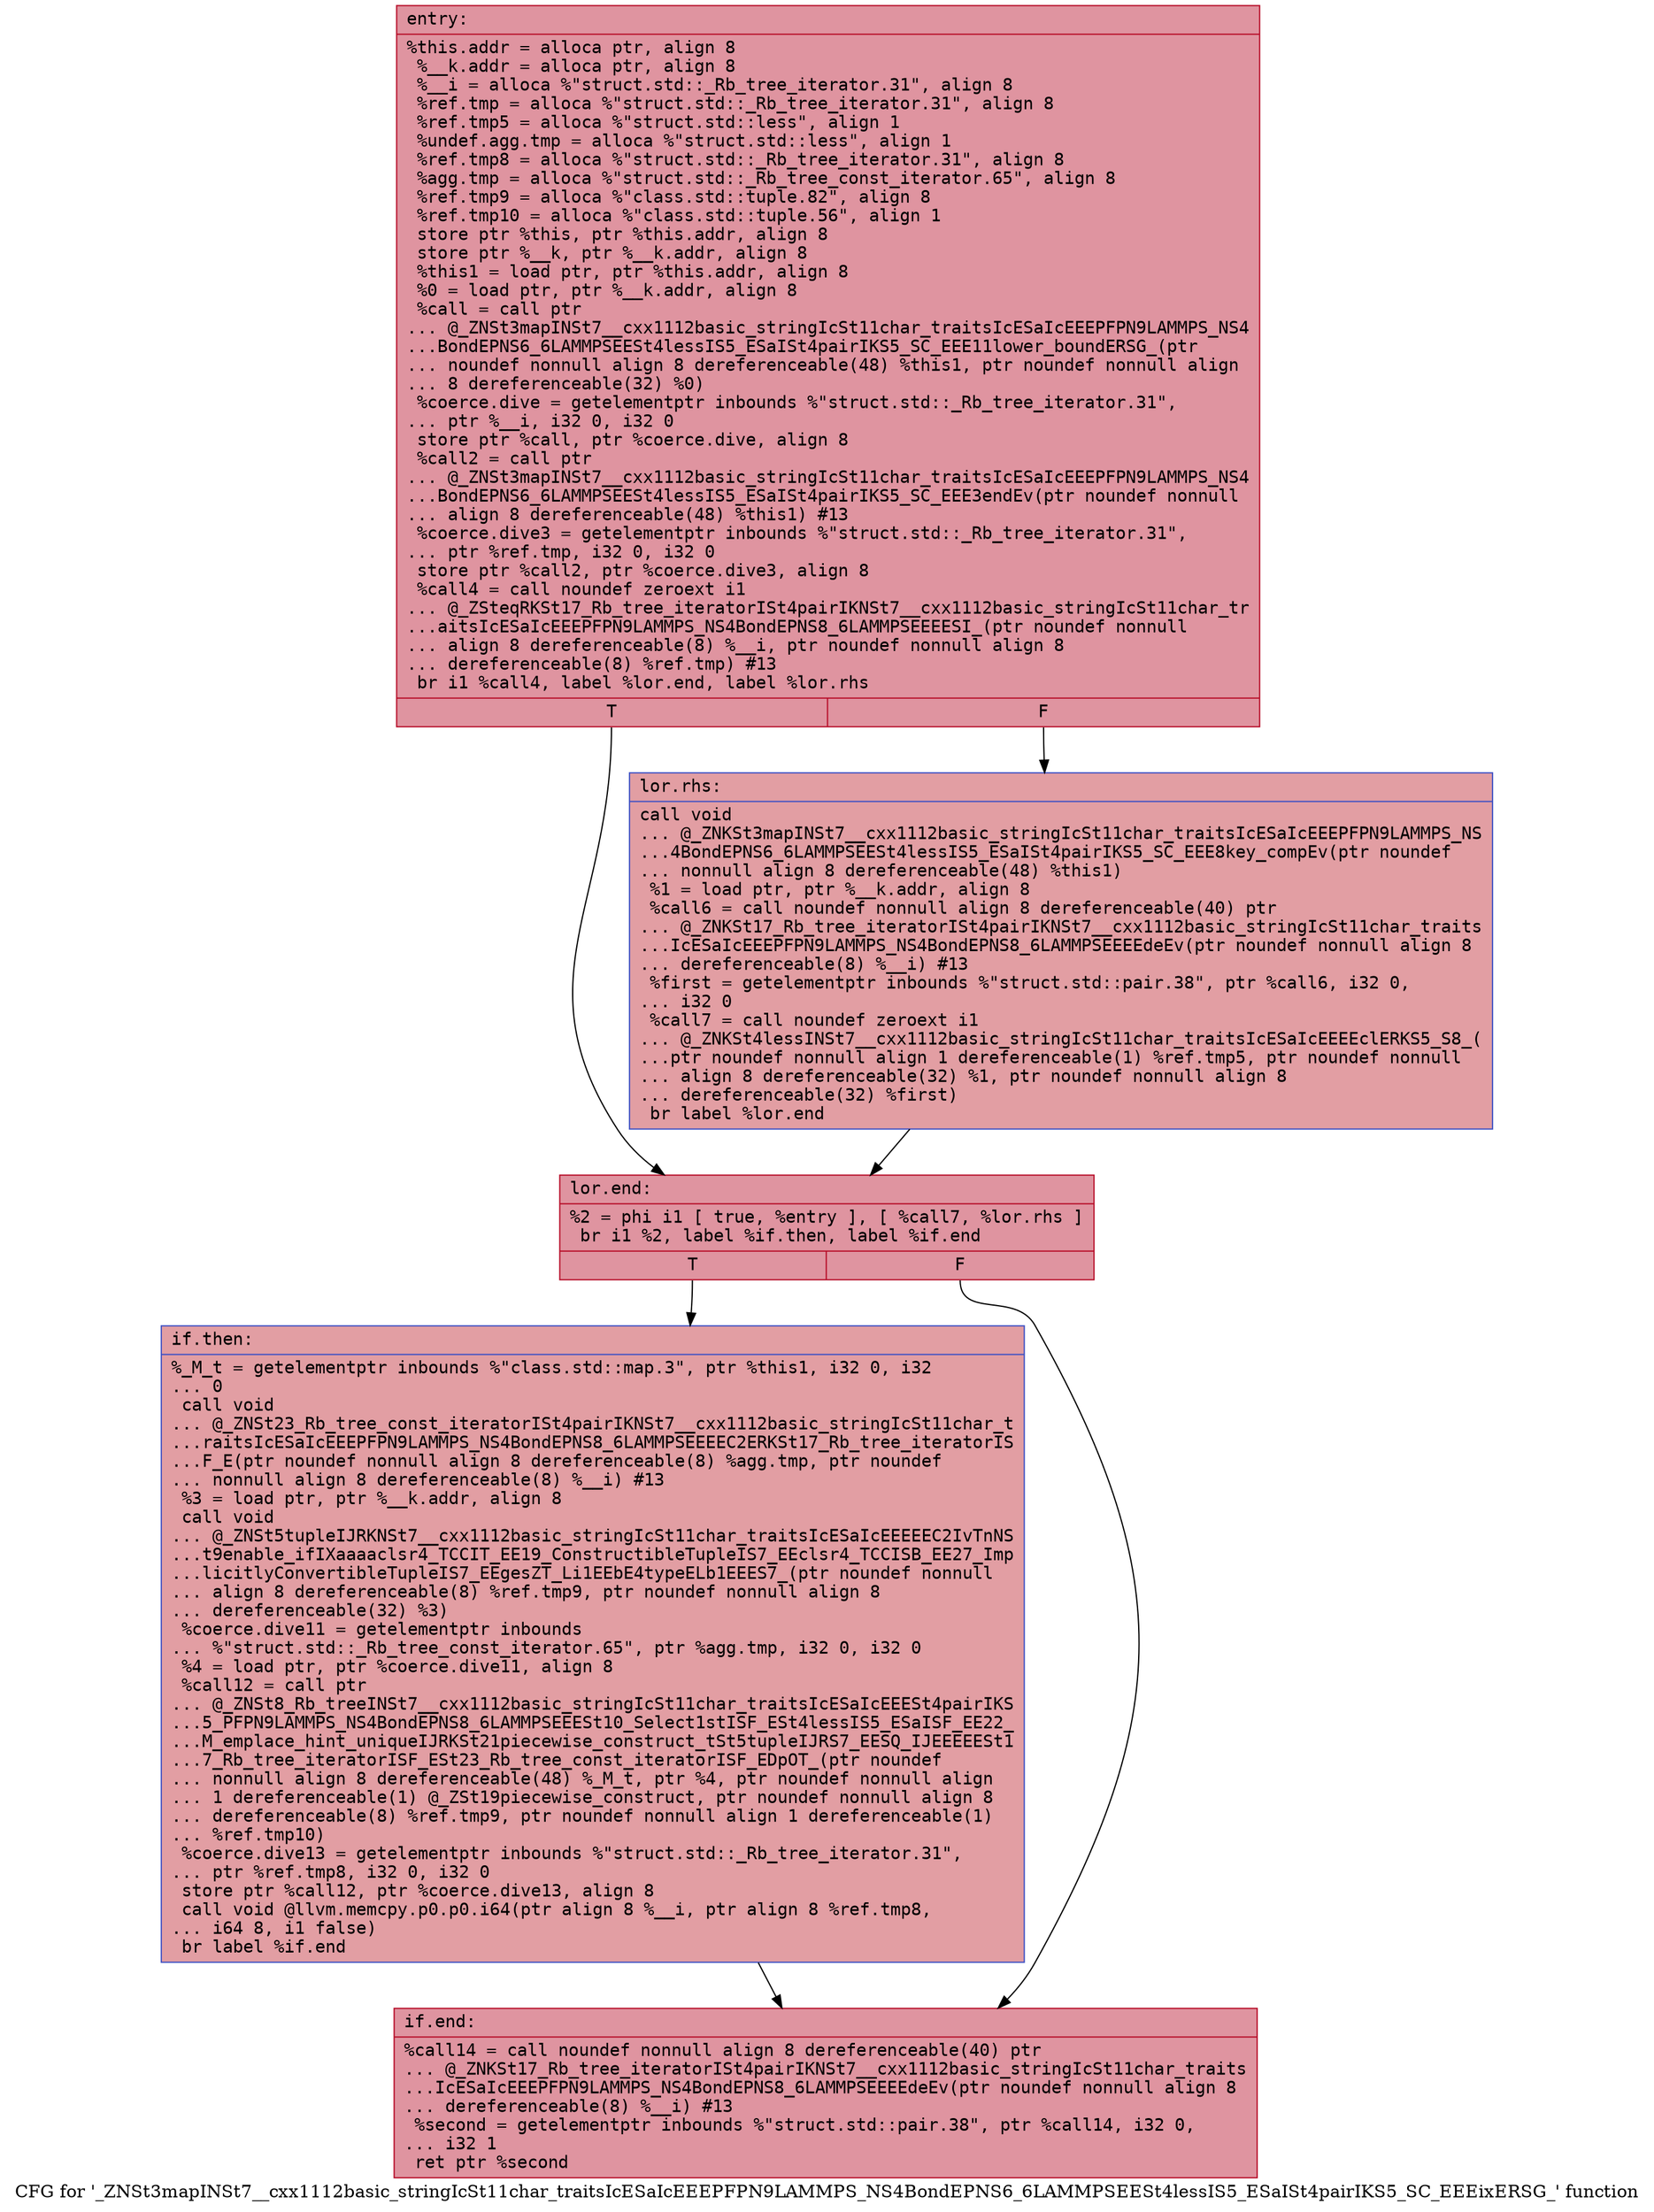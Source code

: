digraph "CFG for '_ZNSt3mapINSt7__cxx1112basic_stringIcSt11char_traitsIcESaIcEEEPFPN9LAMMPS_NS4BondEPNS6_6LAMMPSEESt4lessIS5_ESaISt4pairIKS5_SC_EEEixERSG_' function" {
	label="CFG for '_ZNSt3mapINSt7__cxx1112basic_stringIcSt11char_traitsIcESaIcEEEPFPN9LAMMPS_NS4BondEPNS6_6LAMMPSEESt4lessIS5_ESaISt4pairIKS5_SC_EEEixERSG_' function";

	Node0x563a5e0ab6a0 [shape=record,color="#b70d28ff", style=filled, fillcolor="#b70d2870" fontname="Courier",label="{entry:\l|  %this.addr = alloca ptr, align 8\l  %__k.addr = alloca ptr, align 8\l  %__i = alloca %\"struct.std::_Rb_tree_iterator.31\", align 8\l  %ref.tmp = alloca %\"struct.std::_Rb_tree_iterator.31\", align 8\l  %ref.tmp5 = alloca %\"struct.std::less\", align 1\l  %undef.agg.tmp = alloca %\"struct.std::less\", align 1\l  %ref.tmp8 = alloca %\"struct.std::_Rb_tree_iterator.31\", align 8\l  %agg.tmp = alloca %\"struct.std::_Rb_tree_const_iterator.65\", align 8\l  %ref.tmp9 = alloca %\"class.std::tuple.82\", align 8\l  %ref.tmp10 = alloca %\"class.std::tuple.56\", align 1\l  store ptr %this, ptr %this.addr, align 8\l  store ptr %__k, ptr %__k.addr, align 8\l  %this1 = load ptr, ptr %this.addr, align 8\l  %0 = load ptr, ptr %__k.addr, align 8\l  %call = call ptr\l... @_ZNSt3mapINSt7__cxx1112basic_stringIcSt11char_traitsIcESaIcEEEPFPN9LAMMPS_NS4\l...BondEPNS6_6LAMMPSEESt4lessIS5_ESaISt4pairIKS5_SC_EEE11lower_boundERSG_(ptr\l... noundef nonnull align 8 dereferenceable(48) %this1, ptr noundef nonnull align\l... 8 dereferenceable(32) %0)\l  %coerce.dive = getelementptr inbounds %\"struct.std::_Rb_tree_iterator.31\",\l... ptr %__i, i32 0, i32 0\l  store ptr %call, ptr %coerce.dive, align 8\l  %call2 = call ptr\l... @_ZNSt3mapINSt7__cxx1112basic_stringIcSt11char_traitsIcESaIcEEEPFPN9LAMMPS_NS4\l...BondEPNS6_6LAMMPSEESt4lessIS5_ESaISt4pairIKS5_SC_EEE3endEv(ptr noundef nonnull\l... align 8 dereferenceable(48) %this1) #13\l  %coerce.dive3 = getelementptr inbounds %\"struct.std::_Rb_tree_iterator.31\",\l... ptr %ref.tmp, i32 0, i32 0\l  store ptr %call2, ptr %coerce.dive3, align 8\l  %call4 = call noundef zeroext i1\l... @_ZSteqRKSt17_Rb_tree_iteratorISt4pairIKNSt7__cxx1112basic_stringIcSt11char_tr\l...aitsIcESaIcEEEPFPN9LAMMPS_NS4BondEPNS8_6LAMMPSEEEESI_(ptr noundef nonnull\l... align 8 dereferenceable(8) %__i, ptr noundef nonnull align 8\l... dereferenceable(8) %ref.tmp) #13\l  br i1 %call4, label %lor.end, label %lor.rhs\l|{<s0>T|<s1>F}}"];
	Node0x563a5e0ab6a0:s0 -> Node0x563a5e0ac6a0[tooltip="entry -> lor.end\nProbability 50.00%" ];
	Node0x563a5e0ab6a0:s1 -> Node0x563a5e0ac6f0[tooltip="entry -> lor.rhs\nProbability 50.00%" ];
	Node0x563a5e0ac6f0 [shape=record,color="#3d50c3ff", style=filled, fillcolor="#be242e70" fontname="Courier",label="{lor.rhs:\l|  call void\l... @_ZNKSt3mapINSt7__cxx1112basic_stringIcSt11char_traitsIcESaIcEEEPFPN9LAMMPS_NS\l...4BondEPNS6_6LAMMPSEESt4lessIS5_ESaISt4pairIKS5_SC_EEE8key_compEv(ptr noundef\l... nonnull align 8 dereferenceable(48) %this1)\l  %1 = load ptr, ptr %__k.addr, align 8\l  %call6 = call noundef nonnull align 8 dereferenceable(40) ptr\l... @_ZNKSt17_Rb_tree_iteratorISt4pairIKNSt7__cxx1112basic_stringIcSt11char_traits\l...IcESaIcEEEPFPN9LAMMPS_NS4BondEPNS8_6LAMMPSEEEEdeEv(ptr noundef nonnull align 8\l... dereferenceable(8) %__i) #13\l  %first = getelementptr inbounds %\"struct.std::pair.38\", ptr %call6, i32 0,\l... i32 0\l  %call7 = call noundef zeroext i1\l... @_ZNKSt4lessINSt7__cxx1112basic_stringIcSt11char_traitsIcESaIcEEEEclERKS5_S8_(\l...ptr noundef nonnull align 1 dereferenceable(1) %ref.tmp5, ptr noundef nonnull\l... align 8 dereferenceable(32) %1, ptr noundef nonnull align 8\l... dereferenceable(32) %first)\l  br label %lor.end\l}"];
	Node0x563a5e0ac6f0 -> Node0x563a5e0ac6a0[tooltip="lor.rhs -> lor.end\nProbability 100.00%" ];
	Node0x563a5e0ac6a0 [shape=record,color="#b70d28ff", style=filled, fillcolor="#b70d2870" fontname="Courier",label="{lor.end:\l|  %2 = phi i1 [ true, %entry ], [ %call7, %lor.rhs ]\l  br i1 %2, label %if.then, label %if.end\l|{<s0>T|<s1>F}}"];
	Node0x563a5e0ac6a0:s0 -> Node0x563a5e0accc0[tooltip="lor.end -> if.then\nProbability 50.00%" ];
	Node0x563a5e0ac6a0:s1 -> Node0x563a5e0abd00[tooltip="lor.end -> if.end\nProbability 50.00%" ];
	Node0x563a5e0accc0 [shape=record,color="#3d50c3ff", style=filled, fillcolor="#be242e70" fontname="Courier",label="{if.then:\l|  %_M_t = getelementptr inbounds %\"class.std::map.3\", ptr %this1, i32 0, i32\l... 0\l  call void\l... @_ZNSt23_Rb_tree_const_iteratorISt4pairIKNSt7__cxx1112basic_stringIcSt11char_t\l...raitsIcESaIcEEEPFPN9LAMMPS_NS4BondEPNS8_6LAMMPSEEEEC2ERKSt17_Rb_tree_iteratorIS\l...F_E(ptr noundef nonnull align 8 dereferenceable(8) %agg.tmp, ptr noundef\l... nonnull align 8 dereferenceable(8) %__i) #13\l  %3 = load ptr, ptr %__k.addr, align 8\l  call void\l... @_ZNSt5tupleIJRKNSt7__cxx1112basic_stringIcSt11char_traitsIcESaIcEEEEEC2IvTnNS\l...t9enable_ifIXaaaaclsr4_TCCIT_EE19_ConstructibleTupleIS7_EEclsr4_TCCISB_EE27_Imp\l...licitlyConvertibleTupleIS7_EEgesZT_Li1EEbE4typeELb1EEES7_(ptr noundef nonnull\l... align 8 dereferenceable(8) %ref.tmp9, ptr noundef nonnull align 8\l... dereferenceable(32) %3)\l  %coerce.dive11 = getelementptr inbounds\l... %\"struct.std::_Rb_tree_const_iterator.65\", ptr %agg.tmp, i32 0, i32 0\l  %4 = load ptr, ptr %coerce.dive11, align 8\l  %call12 = call ptr\l... @_ZNSt8_Rb_treeINSt7__cxx1112basic_stringIcSt11char_traitsIcESaIcEEESt4pairIKS\l...5_PFPN9LAMMPS_NS4BondEPNS8_6LAMMPSEEESt10_Select1stISF_ESt4lessIS5_ESaISF_EE22_\l...M_emplace_hint_uniqueIJRKSt21piecewise_construct_tSt5tupleIJRS7_EESQ_IJEEEEESt1\l...7_Rb_tree_iteratorISF_ESt23_Rb_tree_const_iteratorISF_EDpOT_(ptr noundef\l... nonnull align 8 dereferenceable(48) %_M_t, ptr %4, ptr noundef nonnull align\l... 1 dereferenceable(1) @_ZSt19piecewise_construct, ptr noundef nonnull align 8\l... dereferenceable(8) %ref.tmp9, ptr noundef nonnull align 1 dereferenceable(1)\l... %ref.tmp10)\l  %coerce.dive13 = getelementptr inbounds %\"struct.std::_Rb_tree_iterator.31\",\l... ptr %ref.tmp8, i32 0, i32 0\l  store ptr %call12, ptr %coerce.dive13, align 8\l  call void @llvm.memcpy.p0.p0.i64(ptr align 8 %__i, ptr align 8 %ref.tmp8,\l... i64 8, i1 false)\l  br label %if.end\l}"];
	Node0x563a5e0accc0 -> Node0x563a5e0abd00[tooltip="if.then -> if.end\nProbability 100.00%" ];
	Node0x563a5e0abd00 [shape=record,color="#b70d28ff", style=filled, fillcolor="#b70d2870" fontname="Courier",label="{if.end:\l|  %call14 = call noundef nonnull align 8 dereferenceable(40) ptr\l... @_ZNKSt17_Rb_tree_iteratorISt4pairIKNSt7__cxx1112basic_stringIcSt11char_traits\l...IcESaIcEEEPFPN9LAMMPS_NS4BondEPNS8_6LAMMPSEEEEdeEv(ptr noundef nonnull align 8\l... dereferenceable(8) %__i) #13\l  %second = getelementptr inbounds %\"struct.std::pair.38\", ptr %call14, i32 0,\l... i32 1\l  ret ptr %second\l}"];
}
